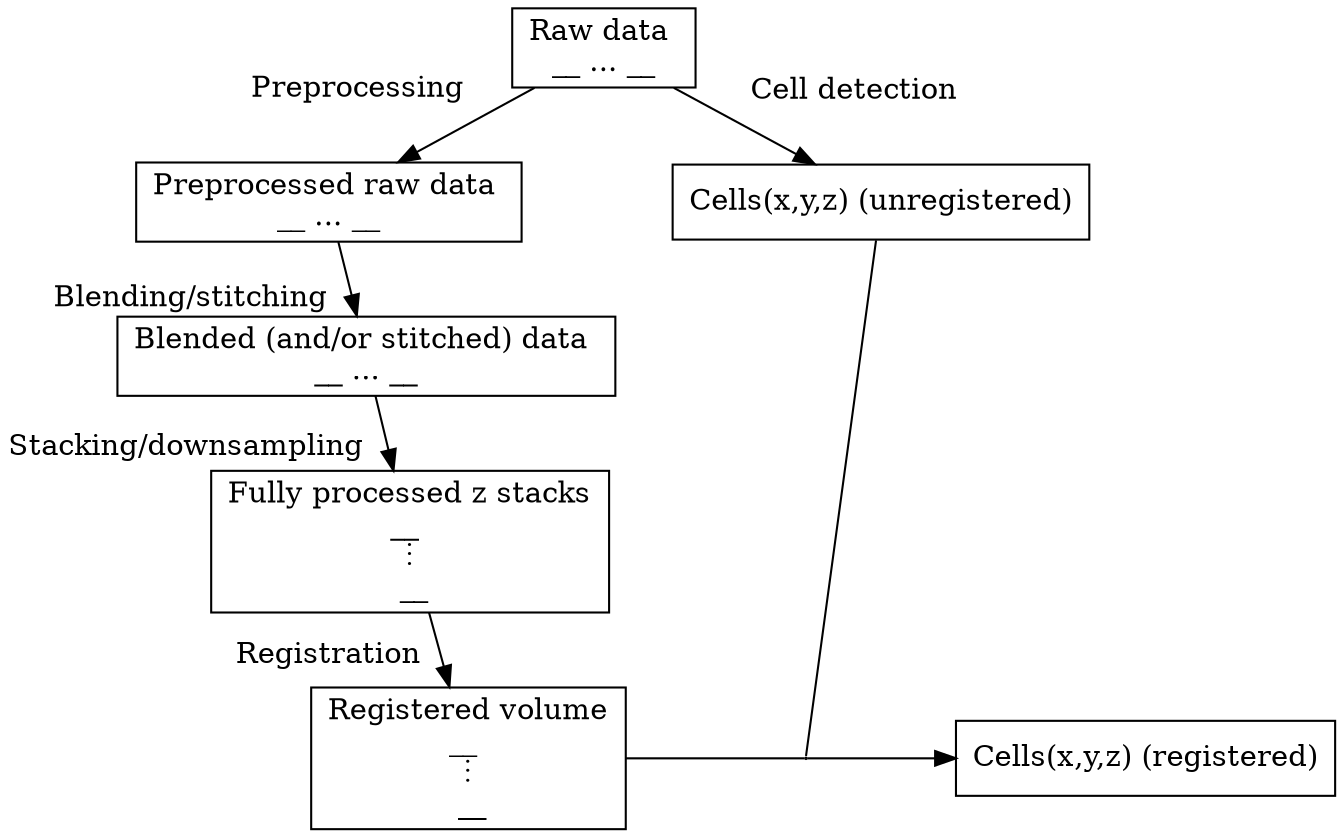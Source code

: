 
digraph cluster_processing {
	nodesep=1
	node [shape=box]
	A [label="Raw data 
__ ... __"]
	{
		rank=same
		E [label="Cells(x,y,z) (unregistered)"]
		B [label="Preprocessed raw data 
__ ... __"]
	}
	C [label="Blended (and/or stitched) data 
__ ... __"]
	D [label="Fully processed z stacks
__ 
⋮
 __"]
	A -> B [headlabel=Preprocessing labelangle=90 labeldistance=4]
	B -> C [headlabel="Blending/stitching" labelangle=70 labeldistance=8]
	C -> D [headlabel="Stacking/downsampling" labelangle=70 labeldistance=10]
	A -> E [headlabel="Cell detection" labelangle=-90 labeldistance=4]
	{
		rank=same
		F [label="Registered volume
__ 
⋮
 __"]
		G [shape=point,width=0.01,height=0.01]
		H [label="Cells(x,y,z) (registered)"]
	}
	{E,F} -> G [dir=none]
	D -> F [headlabel=Registration labelangle=60 labeldistance=6]
	G -> H
}

